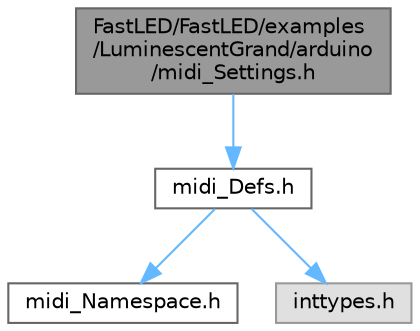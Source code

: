 digraph "FastLED/FastLED/examples/LuminescentGrand/arduino/midi_Settings.h"
{
 // LATEX_PDF_SIZE
  bgcolor="transparent";
  edge [fontname=Helvetica,fontsize=10,labelfontname=Helvetica,labelfontsize=10];
  node [fontname=Helvetica,fontsize=10,shape=box,height=0.2,width=0.4];
  Node1 [id="Node000001",label="FastLED/FastLED/examples\l/LuminescentGrand/arduino\l/midi_Settings.h",height=0.2,width=0.4,color="gray40", fillcolor="grey60", style="filled", fontcolor="black",tooltip="MIDI Library for the Arduino - Settings."];
  Node1 -> Node2 [id="edge1_Node000001_Node000002",color="steelblue1",style="solid",tooltip=" "];
  Node2 [id="Node000002",label="midi_Defs.h",height=0.2,width=0.4,color="grey40", fillcolor="white", style="filled",URL="$d8/dd0/midi___defs_8h.html",tooltip="MIDI Library for the Arduino - Definitions."];
  Node2 -> Node3 [id="edge2_Node000002_Node000003",color="steelblue1",style="solid",tooltip=" "];
  Node3 [id="Node000003",label="midi_Namespace.h",height=0.2,width=0.4,color="grey40", fillcolor="white", style="filled",URL="$df/dce/midi___namespace_8h.html",tooltip="MIDI Library for the Arduino - Namespace declaration."];
  Node2 -> Node4 [id="edge3_Node000002_Node000004",color="steelblue1",style="solid",tooltip=" "];
  Node4 [id="Node000004",label="inttypes.h",height=0.2,width=0.4,color="grey60", fillcolor="#E0E0E0", style="filled",tooltip=" "];
}
